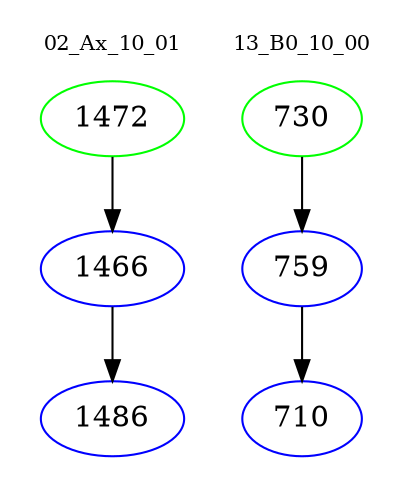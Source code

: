 digraph{
subgraph cluster_0 {
color = white
label = "02_Ax_10_01";
fontsize=10;
T0_1472 [label="1472", color="green"]
T0_1472 -> T0_1466 [color="black"]
T0_1466 [label="1466", color="blue"]
T0_1466 -> T0_1486 [color="black"]
T0_1486 [label="1486", color="blue"]
}
subgraph cluster_1 {
color = white
label = "13_B0_10_00";
fontsize=10;
T1_730 [label="730", color="green"]
T1_730 -> T1_759 [color="black"]
T1_759 [label="759", color="blue"]
T1_759 -> T1_710 [color="black"]
T1_710 [label="710", color="blue"]
}
}
